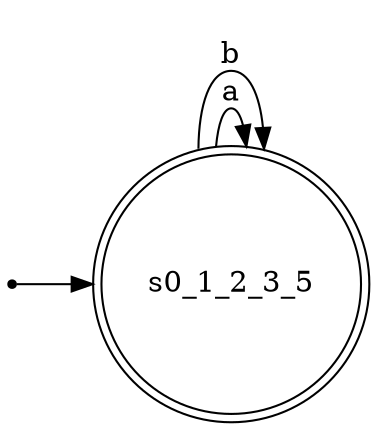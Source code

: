 digraph {
  rankdir=LR;

  node [shape = point]; __start_point__
  s0_1_2_3_5[shape=doublecircle]

  __start_point__ -> s0_1_2_3_5
  s0_1_2_3_5 -> s0_1_2_3_5[label="a"]
  s0_1_2_3_5 -> s0_1_2_3_5[label="b"]
}
